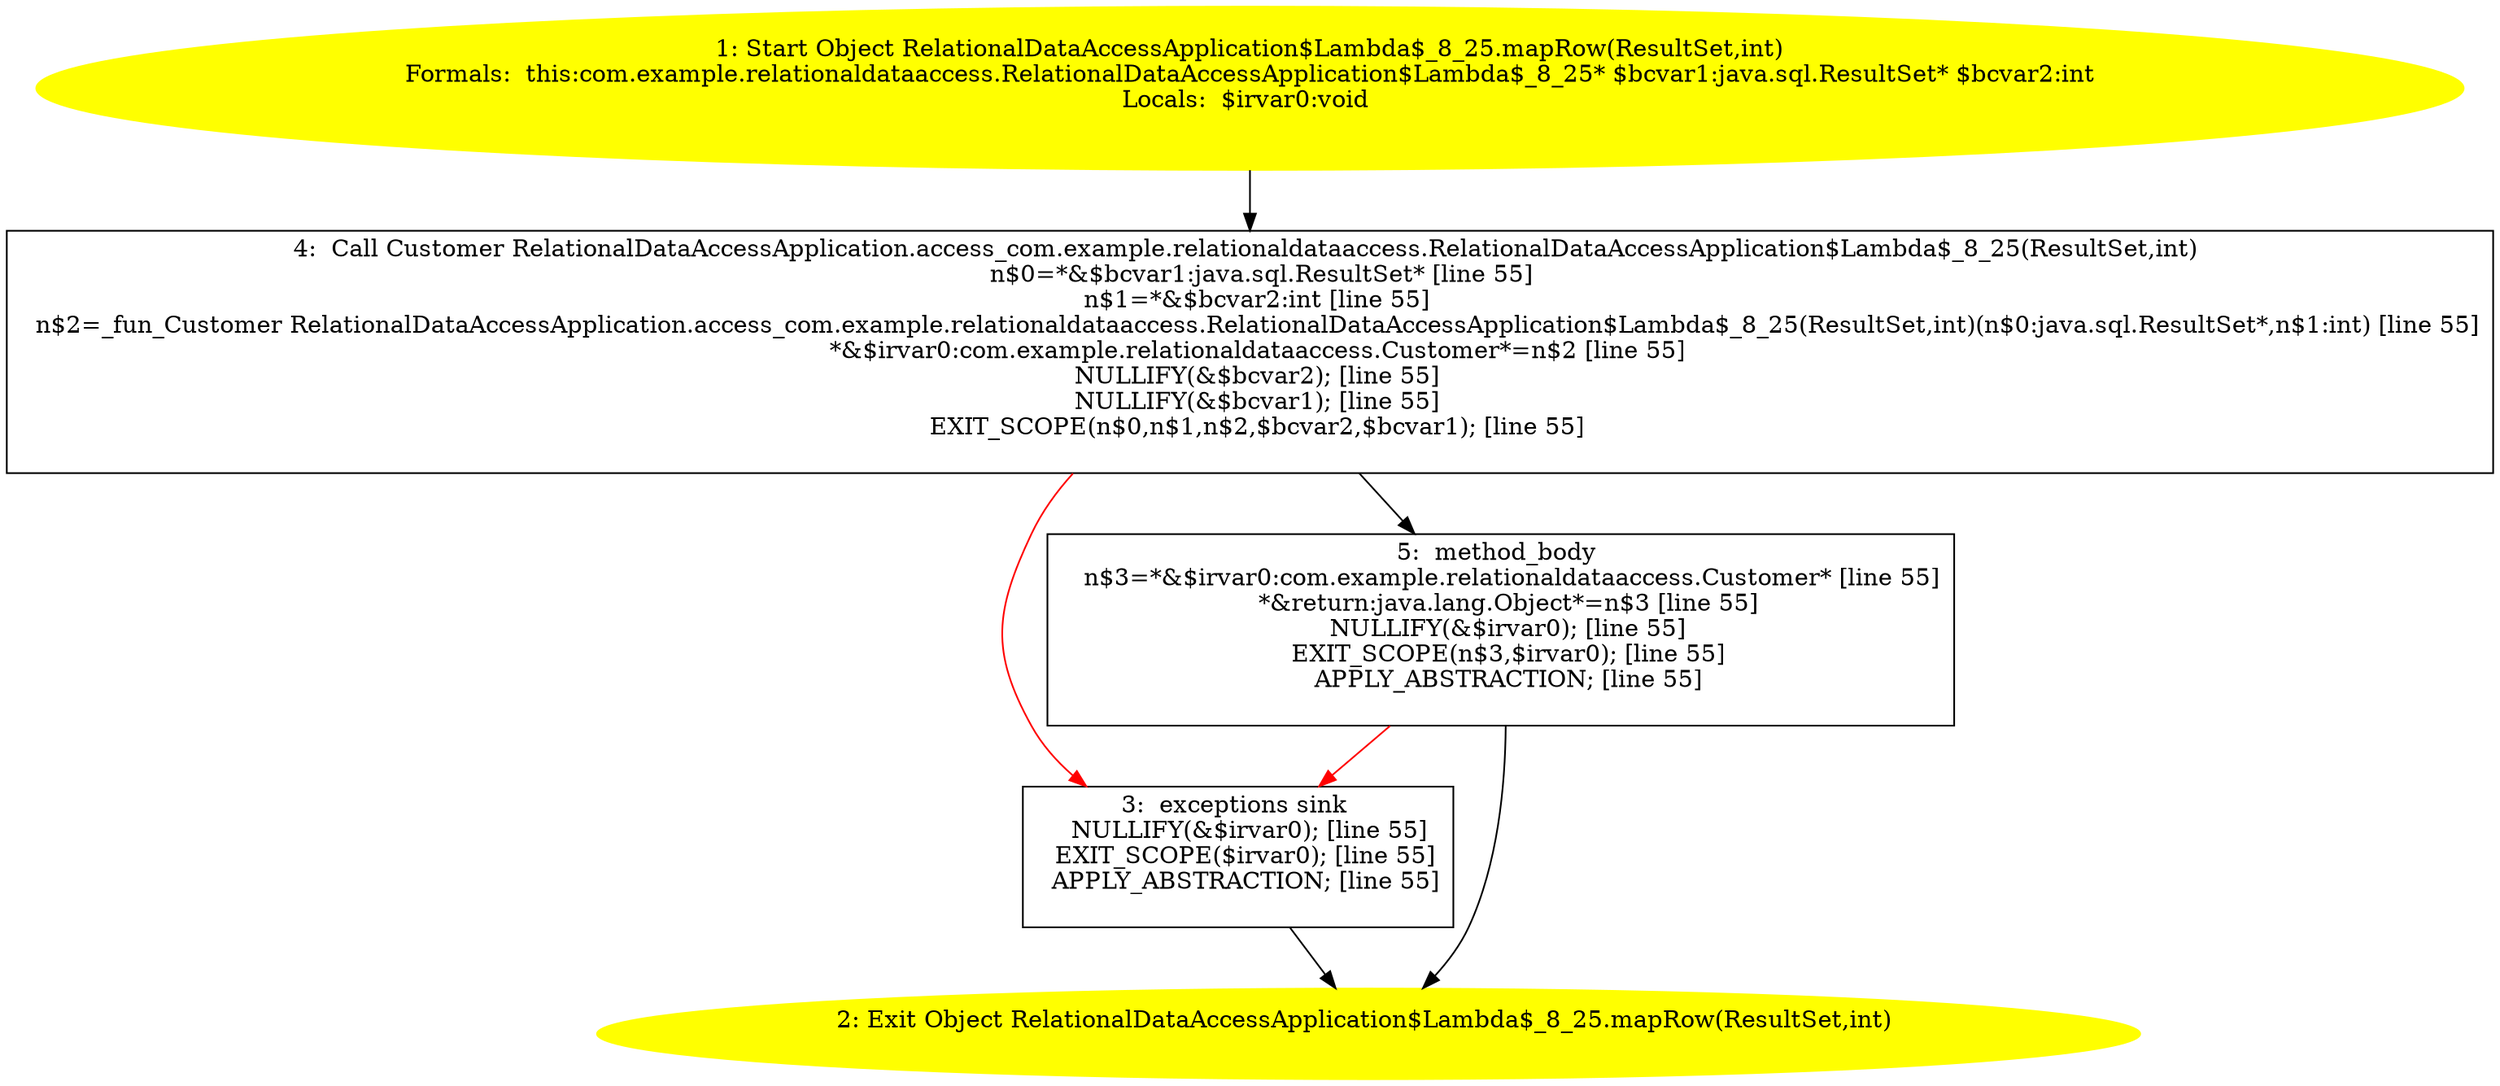 /* @generated */
digraph cfg {
"com.example.relationaldataaccess.RelationalDataAccessApplication$Lambda$_8_25.mapRow(java.sql.Result.6bd51e4a2b293a6e629fe364d725efdc_1" [label="1: Start Object RelationalDataAccessApplication$Lambda$_8_25.mapRow(ResultSet,int)\nFormals:  this:com.example.relationaldataaccess.RelationalDataAccessApplication$Lambda$_8_25* $bcvar1:java.sql.ResultSet* $bcvar2:int\nLocals:  $irvar0:void \n  " color=yellow style=filled]
	

	 "com.example.relationaldataaccess.RelationalDataAccessApplication$Lambda$_8_25.mapRow(java.sql.Result.6bd51e4a2b293a6e629fe364d725efdc_1" -> "com.example.relationaldataaccess.RelationalDataAccessApplication$Lambda$_8_25.mapRow(java.sql.Result.6bd51e4a2b293a6e629fe364d725efdc_4" ;
"com.example.relationaldataaccess.RelationalDataAccessApplication$Lambda$_8_25.mapRow(java.sql.Result.6bd51e4a2b293a6e629fe364d725efdc_2" [label="2: Exit Object RelationalDataAccessApplication$Lambda$_8_25.mapRow(ResultSet,int) \n  " color=yellow style=filled]
	

"com.example.relationaldataaccess.RelationalDataAccessApplication$Lambda$_8_25.mapRow(java.sql.Result.6bd51e4a2b293a6e629fe364d725efdc_3" [label="3:  exceptions sink \n   NULLIFY(&$irvar0); [line 55]\n  EXIT_SCOPE($irvar0); [line 55]\n  APPLY_ABSTRACTION; [line 55]\n " shape="box"]
	

	 "com.example.relationaldataaccess.RelationalDataAccessApplication$Lambda$_8_25.mapRow(java.sql.Result.6bd51e4a2b293a6e629fe364d725efdc_3" -> "com.example.relationaldataaccess.RelationalDataAccessApplication$Lambda$_8_25.mapRow(java.sql.Result.6bd51e4a2b293a6e629fe364d725efdc_2" ;
"com.example.relationaldataaccess.RelationalDataAccessApplication$Lambda$_8_25.mapRow(java.sql.Result.6bd51e4a2b293a6e629fe364d725efdc_4" [label="4:  Call Customer RelationalDataAccessApplication.access_com.example.relationaldataaccess.RelationalDataAccessApplication$Lambda$_8_25(ResultSet,int) \n   n$0=*&$bcvar1:java.sql.ResultSet* [line 55]\n  n$1=*&$bcvar2:int [line 55]\n  n$2=_fun_Customer RelationalDataAccessApplication.access_com.example.relationaldataaccess.RelationalDataAccessApplication$Lambda$_8_25(ResultSet,int)(n$0:java.sql.ResultSet*,n$1:int) [line 55]\n  *&$irvar0:com.example.relationaldataaccess.Customer*=n$2 [line 55]\n  NULLIFY(&$bcvar2); [line 55]\n  NULLIFY(&$bcvar1); [line 55]\n  EXIT_SCOPE(n$0,n$1,n$2,$bcvar2,$bcvar1); [line 55]\n " shape="box"]
	

	 "com.example.relationaldataaccess.RelationalDataAccessApplication$Lambda$_8_25.mapRow(java.sql.Result.6bd51e4a2b293a6e629fe364d725efdc_4" -> "com.example.relationaldataaccess.RelationalDataAccessApplication$Lambda$_8_25.mapRow(java.sql.Result.6bd51e4a2b293a6e629fe364d725efdc_5" ;
	 "com.example.relationaldataaccess.RelationalDataAccessApplication$Lambda$_8_25.mapRow(java.sql.Result.6bd51e4a2b293a6e629fe364d725efdc_4" -> "com.example.relationaldataaccess.RelationalDataAccessApplication$Lambda$_8_25.mapRow(java.sql.Result.6bd51e4a2b293a6e629fe364d725efdc_3" [color="red" ];
"com.example.relationaldataaccess.RelationalDataAccessApplication$Lambda$_8_25.mapRow(java.sql.Result.6bd51e4a2b293a6e629fe364d725efdc_5" [label="5:  method_body \n   n$3=*&$irvar0:com.example.relationaldataaccess.Customer* [line 55]\n  *&return:java.lang.Object*=n$3 [line 55]\n  NULLIFY(&$irvar0); [line 55]\n  EXIT_SCOPE(n$3,$irvar0); [line 55]\n  APPLY_ABSTRACTION; [line 55]\n " shape="box"]
	

	 "com.example.relationaldataaccess.RelationalDataAccessApplication$Lambda$_8_25.mapRow(java.sql.Result.6bd51e4a2b293a6e629fe364d725efdc_5" -> "com.example.relationaldataaccess.RelationalDataAccessApplication$Lambda$_8_25.mapRow(java.sql.Result.6bd51e4a2b293a6e629fe364d725efdc_2" ;
	 "com.example.relationaldataaccess.RelationalDataAccessApplication$Lambda$_8_25.mapRow(java.sql.Result.6bd51e4a2b293a6e629fe364d725efdc_5" -> "com.example.relationaldataaccess.RelationalDataAccessApplication$Lambda$_8_25.mapRow(java.sql.Result.6bd51e4a2b293a6e629fe364d725efdc_3" [color="red" ];
}

